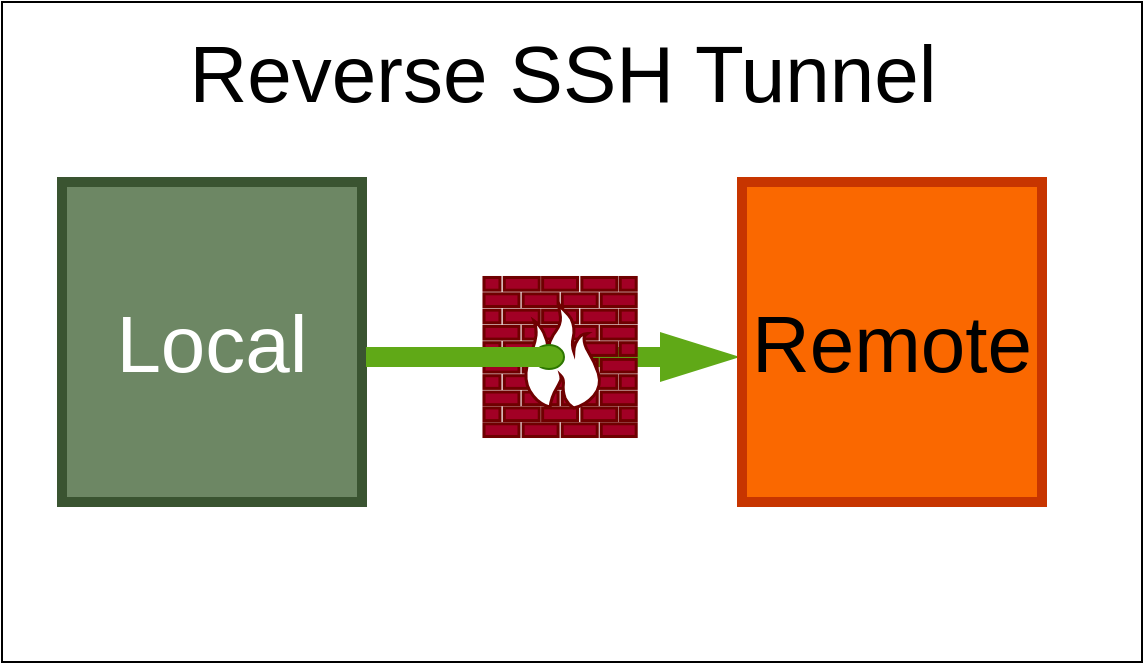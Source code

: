 <mxfile>
    <diagram id="R40UBbsVWRwJJyZEYB1N" name="Page-1">
        <mxGraphModel dx="574" dy="280" grid="1" gridSize="10" guides="1" tooltips="1" connect="1" arrows="1" fold="1" page="1" pageScale="1" pageWidth="850" pageHeight="1100" math="0" shadow="0">
            <root>
                <mxCell id="0"/>
                <mxCell id="1" parent="0"/>
                <mxCell id="20" value="" style="whiteSpace=wrap;html=1;fontSize=40;strokeWidth=1;" parent="1" vertex="1">
                    <mxGeometry x="140" y="180" width="570" height="330" as="geometry"/>
                </mxCell>
                <mxCell id="14" value="" style="html=1;shadow=0;dashed=0;align=center;verticalAlign=middle;shape=mxgraph.arrows2.arrow;dy=0.6;dx=40;flipH=1;notch=0;fontSize=40;strokeColor=none;strokeWidth=5;fillColor=#60a917;fontColor=#ffffff;rotation=-180;" parent="1" vertex="1">
                    <mxGeometry x="409" y="345" width="100" height="25" as="geometry"/>
                </mxCell>
                <mxCell id="19" value="" style="fontColor=#ffffff;verticalAlign=top;verticalLabelPosition=bottom;labelPosition=center;align=center;html=1;outlineConnect=0;fillColor=#a20025;strokeColor=#6F0000;gradientDirection=north;strokeWidth=2;shape=mxgraph.networks.firewall;fontSize=40;" parent="1" vertex="1">
                    <mxGeometry x="381" y="317.75" width="76.1" height="79.5" as="geometry"/>
                </mxCell>
                <mxCell id="18" value="" style="strokeWidth=1;html=1;shape=mxgraph.flowchart.start_2;whiteSpace=wrap;fontSize=40;fillColor=#60a917;strokeColor=#2D7600;fontColor=#ffffff;" parent="1" vertex="1">
                    <mxGeometry x="406" y="351.5" width="15" height="12" as="geometry"/>
                </mxCell>
                <mxCell id="2" value="&lt;font style=&quot;font-size: 40px&quot;&gt;Reverse SSH Tunnel&lt;/font&gt;" style="text;html=1;resizable=0;autosize=1;align=center;verticalAlign=middle;points=[];fillColor=none;strokeColor=none;rounded=0;" parent="1" vertex="1">
                    <mxGeometry x="224.5" y="200" width="390" height="30" as="geometry"/>
                </mxCell>
                <mxCell id="3" value="&lt;div&gt;&lt;span&gt;Local&lt;/span&gt;&lt;/div&gt;" style="whiteSpace=wrap;html=1;fontSize=40;fillColor=#6d8764;fontColor=#ffffff;strokeColor=#3A5431;align=center;strokeWidth=5;" parent="1" vertex="1">
                    <mxGeometry x="170" y="270" width="150" height="160" as="geometry"/>
                </mxCell>
                <mxCell id="5" value="&lt;div&gt;&lt;span&gt;Remote&lt;/span&gt;&lt;/div&gt;" style="whiteSpace=wrap;html=1;fontSize=40;fillColor=#fa6800;fontColor=#000000;strokeColor=#C73500;align=center;strokeWidth=5;" parent="1" vertex="1">
                    <mxGeometry x="510" y="270" width="150" height="160" as="geometry"/>
                </mxCell>
                <mxCell id="24" value="" style="whiteSpace=wrap;html=1;gradientColor=none;fillColor=#60A917;strokeColor=none;" vertex="1" parent="1">
                    <mxGeometry x="322" y="352.5" width="93" height="10" as="geometry"/>
                </mxCell>
            </root>
        </mxGraphModel>
    </diagram>
</mxfile>
